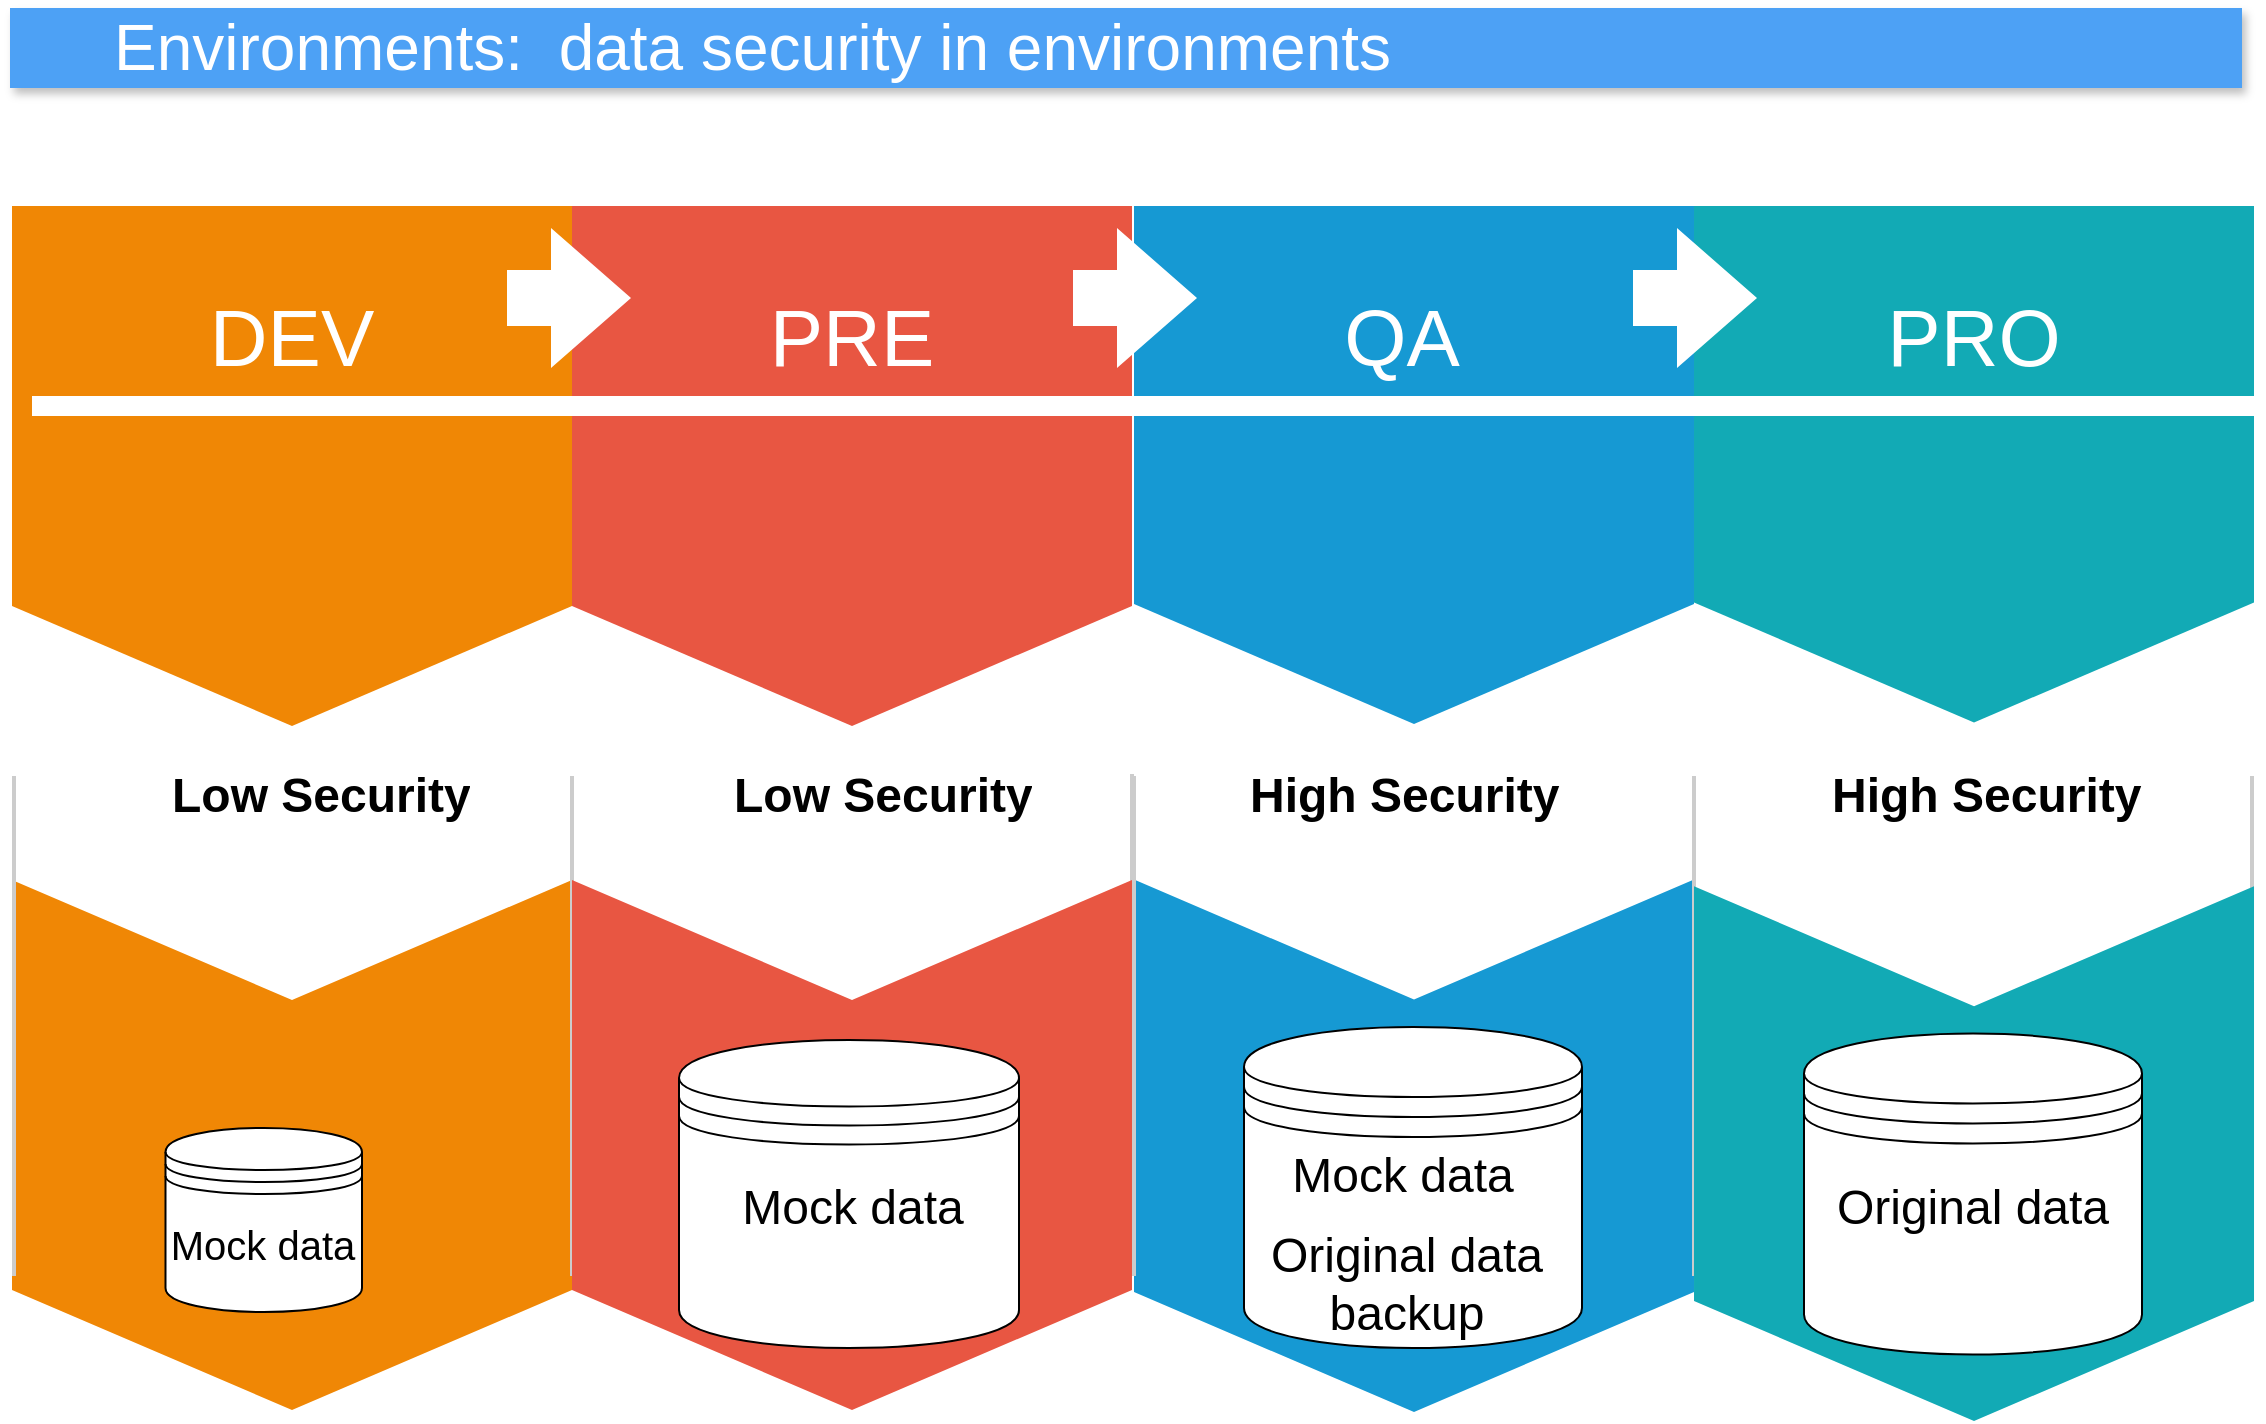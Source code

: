 <mxfile version="13.3.5" type="device"><diagram id="f106602c-feb2-e66a-4537-3a34d633f6aa" name="environment"><mxGraphModel dx="1365" dy="804" grid="1" gridSize="10" guides="1" tooltips="1" connect="1" arrows="1" fold="1" page="1" pageScale="1" pageWidth="1169" pageHeight="827" background="#ffffff" math="0" shadow="0"><root><mxCell id="0"/><mxCell id="1" style="" parent="0"/><mxCell id="Ihl_53vIME1VkwZNMECW-731" value="" style="html=1;shadow=0;dashed=0;align=center;verticalAlign=middle;shape=mxgraph.arrows2.arrow;dy=0;dx=60;notch=60;rounded=1;strokeWidth=1;fillColor=#1699D3;fontSize=30;rotation=90;strokeColor=none;" vertex="1" parent="1"><mxGeometry x="582.88" y="468.88" width="266.25" height="280" as="geometry"/></mxCell><mxCell id="Ihl_53vIME1VkwZNMECW-859" value="" style="shape=datastore;whiteSpace=wrap;html=1;" vertex="1" parent="1"><mxGeometry x="631" y="549.5" width="169" height="160.5" as="geometry"/></mxCell><mxCell id="Ihl_53vIME1VkwZNMECW-728" value="" style="html=1;shadow=0;dashed=0;align=center;verticalAlign=middle;shape=mxgraph.arrows2.arrow;dy=0;dx=60;notch=60;rounded=1;strokeWidth=1;fillColor=#F08705;fontSize=30;rotation=90;strokeColor=none;" vertex="1" parent="1"><mxGeometry x="22.5" y="468.5" width="265" height="280" as="geometry"/></mxCell><mxCell id="Ihl_53vIME1VkwZNMECW-856" value="" style="shape=datastore;whiteSpace=wrap;html=1;" vertex="1" parent="1"><mxGeometry x="91.75" y="600" width="98.25" height="92" as="geometry"/></mxCell><mxCell id="2" value="&lt;font style=&quot;font-size: 32px&quot;&gt;Environments:&amp;nbsp;&amp;nbsp;&lt;span class=&quot;tlid-translation translation&quot; lang=&quot;en&quot;&gt;data security in environments&lt;/span&gt;&lt;/font&gt;" style="fillColor=#4DA1F5;strokeColor=none;shadow=1;gradientColor=none;fontSize=14;align=left;spacingLeft=50;fontColor=#ffffff;html=1;" parent="1" vertex="1"><mxGeometry x="14" y="40" width="1116" height="40" as="geometry"/></mxCell><mxCell id="Ihl_53vIME1VkwZNMECW-717" value="" style="line;strokeWidth=2;direction=south;html=1;rounded=0;shadow=0;dashed=0;fillColor=none;fontFamily=Lucida Console;fontSize=14;align=left;strokeColor=#CCCCCC;" vertex="1" parent="1"><mxGeometry x="1130" y="424" width="10" height="250" as="geometry"/></mxCell><mxCell id="Ihl_53vIME1VkwZNMECW-718" value="" style="line;strokeWidth=2;direction=south;html=1;rounded=0;shadow=0;dashed=0;fillColor=none;fontFamily=Lucida Console;fontSize=14;align=left;strokeColor=#CCCCCC;" vertex="1" parent="1"><mxGeometry x="851" y="424" width="10" height="250" as="geometry"/></mxCell><mxCell id="Ihl_53vIME1VkwZNMECW-719" value="" style="line;strokeWidth=2;direction=south;html=1;rounded=0;shadow=0;dashed=0;fillColor=none;fontFamily=Lucida Console;fontSize=14;align=left;strokeColor=#CCCCCC;" vertex="1" parent="1"><mxGeometry x="571" y="424" width="10" height="250" as="geometry"/></mxCell><mxCell id="Ihl_53vIME1VkwZNMECW-720" value="" style="line;strokeWidth=2;direction=south;html=1;rounded=0;shadow=0;dashed=0;fillColor=none;fontFamily=Lucida Console;fontSize=14;align=left;strokeColor=#CCCCCC;" vertex="1" parent="1"><mxGeometry x="570" y="423" width="10" height="250" as="geometry"/></mxCell><mxCell id="Ihl_53vIME1VkwZNMECW-721" value="" style="line;strokeWidth=2;direction=south;html=1;rounded=0;shadow=0;dashed=0;fillColor=none;fontFamily=Lucida Console;fontSize=14;align=left;strokeColor=#CCCCCC;" vertex="1" parent="1"><mxGeometry x="290" y="424" width="10" height="250" as="geometry"/></mxCell><mxCell id="Ihl_53vIME1VkwZNMECW-722" value="" style="line;strokeWidth=2;direction=south;html=1;rounded=0;shadow=0;dashed=0;fillColor=none;fontFamily=Lucida Console;fontSize=14;align=left;strokeColor=#CCCCCC;" vertex="1" parent="1"><mxGeometry x="11" y="424" width="10" height="250" as="geometry"/></mxCell><mxCell id="Ihl_53vIME1VkwZNMECW-723" value="" style="html=1;shadow=0;dashed=0;align=center;verticalAlign=middle;shape=mxgraph.arrows2.arrow;dy=0;dx=60;notch=0;rounded=1;strokeWidth=1;fillColor=#E85642;fontSize=30;rotation=90;strokeColor=none;" vertex="1" parent="1"><mxGeometry x="305" y="129" width="260" height="280" as="geometry"/></mxCell><mxCell id="Ihl_53vIME1VkwZNMECW-724" value="" style="html=1;shadow=0;dashed=0;align=center;verticalAlign=middle;shape=mxgraph.arrows2.arrow;dy=0;dx=60;notch=0;rounded=1;strokeWidth=1;fillColor=#f08705;fontSize=30;rotation=90;strokeColor=none;" vertex="1" parent="1"><mxGeometry x="25" y="129" width="260" height="280" as="geometry"/></mxCell><mxCell id="Ihl_53vIME1VkwZNMECW-726" value="" style="html=1;shadow=0;dashed=0;align=center;verticalAlign=middle;shape=mxgraph.arrows2.arrow;dy=0;dx=60;notch=0;rounded=1;strokeWidth=1;fillColor=#1699D3;fontSize=30;rotation=90;strokeColor=none;" vertex="1" parent="1"><mxGeometry x="586.5" y="128.5" width="259" height="280" as="geometry"/></mxCell><mxCell id="Ihl_53vIME1VkwZNMECW-727" value="" style="html=1;shadow=0;dashed=0;align=center;verticalAlign=middle;shape=mxgraph.arrows2.arrow;dy=0;dx=60;notch=0;rounded=1;strokeWidth=1;fillColor=#12AAB5;fontSize=30;rotation=90;strokeColor=none;" vertex="1" parent="1"><mxGeometry x="866.88" y="128.13" width="258.25" height="280" as="geometry"/></mxCell><mxCell id="Ihl_53vIME1VkwZNMECW-729" value="" style="html=1;shadow=0;dashed=0;align=center;verticalAlign=middle;shape=mxgraph.arrows2.arrow;dy=0;dx=60;notch=60;rounded=1;strokeWidth=1;fillColor=#E85642;fontSize=30;rotation=90;strokeColor=none;" vertex="1" parent="1"><mxGeometry x="302.5" y="468.5" width="265" height="280" as="geometry"/></mxCell><mxCell id="Ihl_53vIME1VkwZNMECW-732" value="" style="html=1;shadow=0;dashed=0;align=center;verticalAlign=middle;shape=mxgraph.arrows2.arrow;dy=0;dx=60;notch=60;rounded=1;strokeWidth=1;fillColor=#12AAB5;fontSize=30;rotation=90;strokeColor=none;" vertex="1" parent="1"><mxGeometry x="862.32" y="472.82" width="267.38" height="280" as="geometry"/></mxCell><mxCell id="Ihl_53vIME1VkwZNMECW-774" value="" style="html=1;shadow=0;dashed=0;align=center;verticalAlign=middle;shape=mxgraph.arrows2.arrow;dy=0.6;dx=40;notch=0;rounded=0;strokeWidth=1;fontFamily=Lucida Console;fontSize=30;strokeColor=none;" vertex="1" parent="1"><mxGeometry x="262.5" y="150" width="62" height="70" as="geometry"/></mxCell><mxCell id="Ihl_53vIME1VkwZNMECW-776" value="" style="html=1;shadow=0;dashed=0;align=center;verticalAlign=middle;shape=mxgraph.arrows2.arrow;dy=0.6;dx=40;notch=0;rounded=0;strokeWidth=1;fontFamily=Lucida Console;fontSize=30;strokeColor=none;" vertex="1" parent="1"><mxGeometry x="545.5" y="150" width="62" height="70" as="geometry"/></mxCell><mxCell id="Ihl_53vIME1VkwZNMECW-777" value="" style="html=1;shadow=0;dashed=0;align=center;verticalAlign=middle;shape=mxgraph.arrows2.arrow;dy=0.6;dx=40;notch=0;rounded=0;strokeWidth=1;fontFamily=Lucida Console;fontSize=30;strokeColor=none;" vertex="1" parent="1"><mxGeometry x="825.5" y="150" width="62" height="70" as="geometry"/></mxCell><mxCell id="Ihl_53vIME1VkwZNMECW-823" value="" style="whiteSpace=wrap;html=1;rounded=0;shadow=0;dashed=0;strokeColor=none;strokeWidth=1;fillColor=#FFFFFF;fontFamily=Lucida Console;fontSize=14;align=left;" vertex="1" parent="1"><mxGeometry x="25" y="234" width="1115" height="10" as="geometry"/></mxCell><mxCell id="Ihl_53vIME1VkwZNMECW-825" value="DEV" style="text;html=1;strokeColor=none;fillColor=none;align=center;verticalAlign=middle;whiteSpace=wrap;rounded=0;shadow=0;dashed=0;fontSize=40;fontFamily=Helvetica;fontColor=#FFFFFF;fontStyle=0" vertex="1" parent="1"><mxGeometry x="15" y="174" width="280" height="60" as="geometry"/></mxCell><mxCell id="Ihl_53vIME1VkwZNMECW-826" value="PRE" style="text;html=1;strokeColor=none;fillColor=none;align=center;verticalAlign=middle;whiteSpace=wrap;rounded=0;shadow=0;dashed=0;fontSize=40;fontFamily=Helvetica;fontColor=#FFFFFF;fontStyle=0" vertex="1" parent="1"><mxGeometry x="295" y="174" width="280" height="60" as="geometry"/></mxCell><mxCell id="Ihl_53vIME1VkwZNMECW-829" value="PRO" style="text;html=1;strokeColor=none;fillColor=none;align=center;verticalAlign=middle;whiteSpace=wrap;rounded=0;shadow=0;dashed=0;fontSize=40;fontFamily=Helvetica;fontColor=#FFFFFF;fontStyle=0" vertex="1" parent="1"><mxGeometry x="856" y="174" width="280" height="60" as="geometry"/></mxCell><mxCell id="Ihl_53vIME1VkwZNMECW-830" value="&lt;h1 style=&quot;font-size: 20px;&quot;&gt;&lt;font style=&quot;font-weight: normal; font-size: 20px;&quot;&gt;Mock data&lt;/font&gt;&lt;/h1&gt;&lt;p style=&quot;font-size: 20px;&quot;&gt;&lt;br style=&quot;font-size: 20px;&quot;&gt;&lt;/p&gt;" style="text;html=1;strokeColor=none;fillColor=none;spacing=5;spacingTop=-20;whiteSpace=wrap;overflow=hidden;rounded=0;shadow=0;dashed=0;fontFamily=Helvetica;fontSize=20;align=center;" vertex="1" parent="1"><mxGeometry x="38.38" y="644" width="205" height="40" as="geometry"/></mxCell><mxCell id="Ihl_53vIME1VkwZNMECW-844" value="QA" style="text;html=1;strokeColor=none;fillColor=none;align=center;verticalAlign=middle;whiteSpace=wrap;rounded=0;shadow=0;dashed=0;fontSize=40;fontFamily=Helvetica;fontColor=#FFFFFF;fontStyle=0" vertex="1" parent="1"><mxGeometry x="570" y="174" width="280" height="60" as="geometry"/></mxCell><mxCell id="Ihl_53vIME1VkwZNMECW-846" value="&lt;h1&gt;&lt;font style=&quot;font-weight: normal&quot;&gt;Mock data&lt;/font&gt;&lt;/h1&gt;&lt;p&gt;&lt;br&gt;&lt;/p&gt;" style="text;html=1;strokeColor=none;fillColor=none;spacing=5;spacingTop=-20;whiteSpace=wrap;overflow=hidden;rounded=0;shadow=0;dashed=0;fontFamily=Helvetica;fontSize=12;align=center;" vertex="1" parent="1"><mxGeometry x="607.5" y="604" width="205" height="40" as="geometry"/></mxCell><mxCell id="Ihl_53vIME1VkwZNMECW-847" value="&lt;h1&gt;&lt;span style=&quot;font-weight: 400&quot;&gt;Original data&lt;br&gt;backup&lt;/span&gt;&lt;/h1&gt;" style="text;html=1;strokeColor=none;fillColor=none;spacing=5;spacingTop=-20;whiteSpace=wrap;overflow=hidden;rounded=0;shadow=0;dashed=0;fontFamily=Helvetica;fontSize=12;align=center;" vertex="1" parent="1"><mxGeometry x="609.5" y="644" width="205" height="66" as="geometry"/></mxCell><mxCell id="Ihl_53vIME1VkwZNMECW-852" value="&lt;h1 style=&quot;text-align: center&quot;&gt;High Security&lt;br&gt;&lt;/h1&gt;" style="text;html=1;strokeColor=none;fillColor=none;spacing=5;spacingTop=-20;whiteSpace=wrap;overflow=hidden;rounded=0;" vertex="1" parent="1"><mxGeometry x="628.5" y="414" width="175" height="41" as="geometry"/></mxCell><mxCell id="Ihl_53vIME1VkwZNMECW-853" value="&lt;h1 style=&quot;text-align: center&quot;&gt;High Security&lt;br&gt;&lt;/h1&gt;" style="text;html=1;strokeColor=none;fillColor=none;spacing=5;spacingTop=-20;whiteSpace=wrap;overflow=hidden;rounded=0;" vertex="1" parent="1"><mxGeometry x="920" y="414" width="175" height="41" as="geometry"/></mxCell><mxCell id="Ihl_53vIME1VkwZNMECW-854" value="&lt;h1 style=&quot;text-align: center&quot;&gt;Low Security&lt;br&gt;&lt;/h1&gt;" style="text;html=1;strokeColor=none;fillColor=none;spacing=5;spacingTop=-20;whiteSpace=wrap;overflow=hidden;rounded=0;" vertex="1" parent="1"><mxGeometry x="370.5" y="414" width="175" height="41" as="geometry"/></mxCell><mxCell id="Ihl_53vIME1VkwZNMECW-855" value="&lt;h1 style=&quot;text-align: center&quot;&gt;Low Security&lt;br&gt;&lt;/h1&gt;" style="text;html=1;strokeColor=none;fillColor=none;spacing=5;spacingTop=-20;whiteSpace=wrap;overflow=hidden;rounded=0;" vertex="1" parent="1"><mxGeometry x="90" y="414" width="175" height="41" as="geometry"/></mxCell><mxCell id="Ihl_53vIME1VkwZNMECW-857" value="" style="shape=datastore;whiteSpace=wrap;html=1;" vertex="1" parent="1"><mxGeometry x="348.5" y="556" width="170" height="154" as="geometry"/></mxCell><mxCell id="Ihl_53vIME1VkwZNMECW-858" value="&lt;h1&gt;&lt;font style=&quot;font-weight: normal&quot;&gt;Mock data&lt;/font&gt;&lt;/h1&gt;&lt;p&gt;&lt;br&gt;&lt;/p&gt;" style="text;html=1;strokeColor=none;fillColor=none;spacing=5;spacingTop=-20;whiteSpace=wrap;overflow=hidden;rounded=0;shadow=0;dashed=0;fontFamily=Helvetica;fontSize=12;align=center;" vertex="1" parent="1"><mxGeometry x="332.5" y="620" width="205" height="40" as="geometry"/></mxCell><mxCell id="Ihl_53vIME1VkwZNMECW-860" value="" style="shape=datastore;whiteSpace=wrap;html=1;" vertex="1" parent="1"><mxGeometry x="911" y="552.75" width="169" height="160.5" as="geometry"/></mxCell><mxCell id="Ihl_53vIME1VkwZNMECW-862" value="&lt;h1&gt;&lt;span style=&quot;font-weight: 400&quot;&gt;Original data&lt;/span&gt;&lt;/h1&gt;" style="text;html=1;strokeColor=none;fillColor=none;spacing=5;spacingTop=-20;whiteSpace=wrap;overflow=hidden;rounded=0;shadow=0;dashed=0;fontFamily=Helvetica;fontSize=12;align=center;" vertex="1" parent="1"><mxGeometry x="893" y="620" width="205" height="40" as="geometry"/></mxCell></root></mxGraphModel></diagram></mxfile>